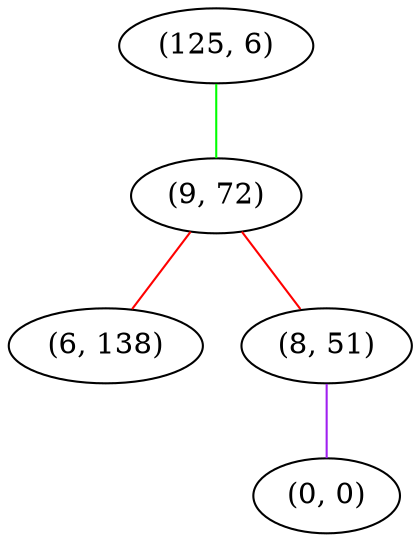 graph "" {
"(125, 6)";
"(9, 72)";
"(6, 138)";
"(8, 51)";
"(0, 0)";
"(125, 6)" -- "(9, 72)"  [color=green, key=0, weight=2];
"(9, 72)" -- "(8, 51)"  [color=red, key=0, weight=1];
"(9, 72)" -- "(6, 138)"  [color=red, key=0, weight=1];
"(8, 51)" -- "(0, 0)"  [color=purple, key=0, weight=4];
}
